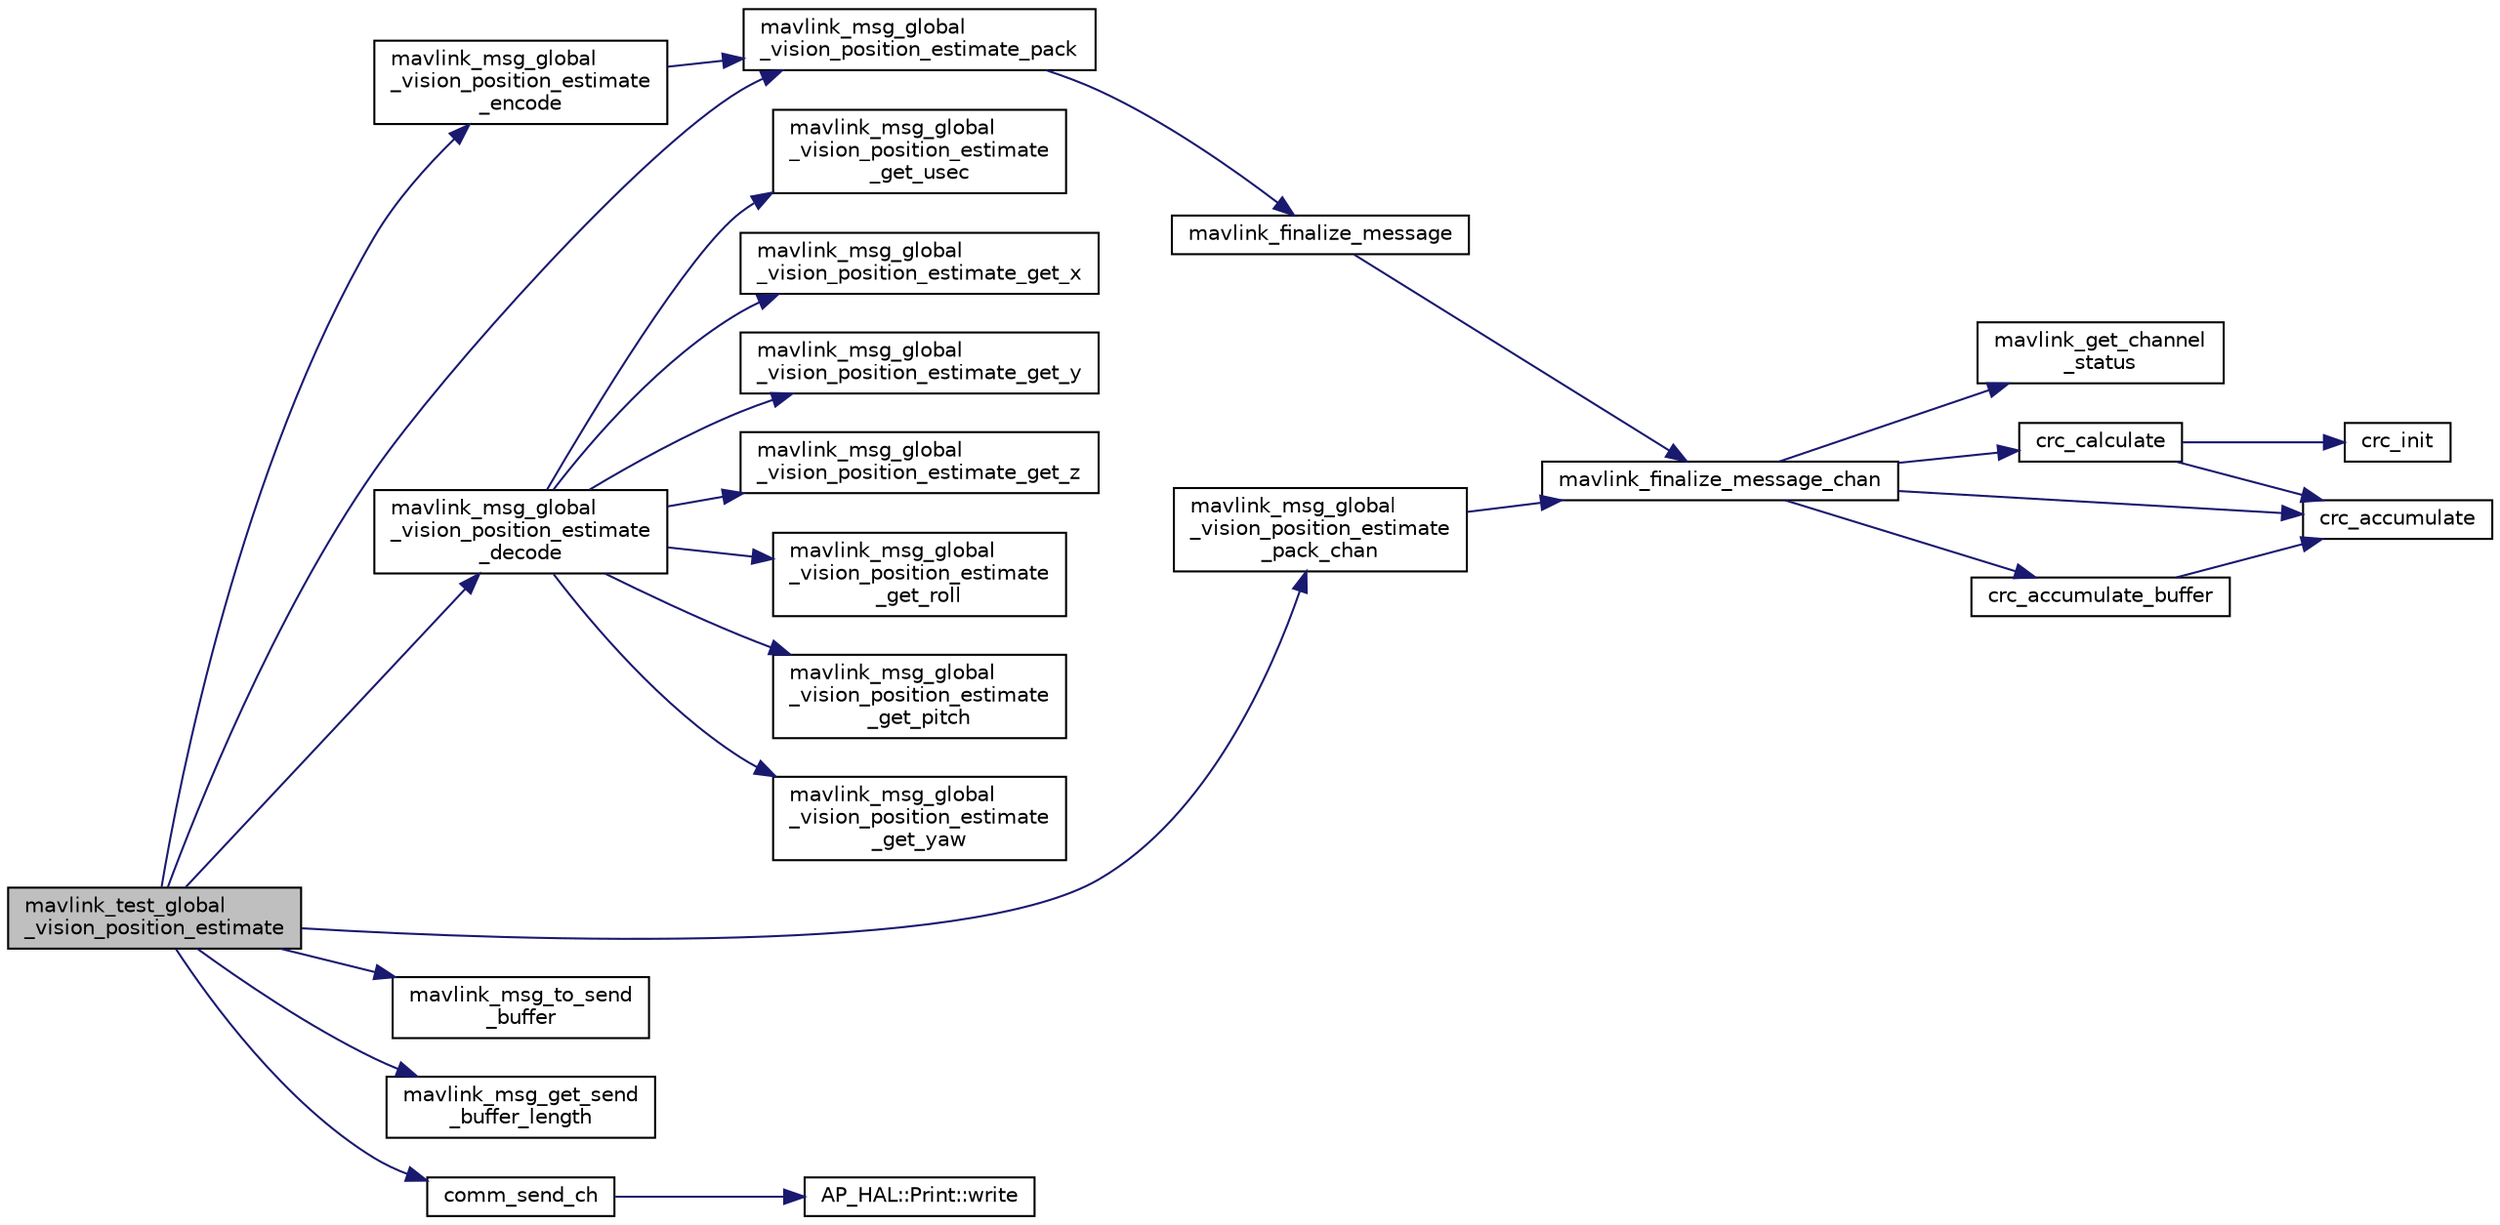 digraph "mavlink_test_global_vision_position_estimate"
{
 // INTERACTIVE_SVG=YES
  edge [fontname="Helvetica",fontsize="10",labelfontname="Helvetica",labelfontsize="10"];
  node [fontname="Helvetica",fontsize="10",shape=record];
  rankdir="LR";
  Node1 [label="mavlink_test_global\l_vision_position_estimate",height=0.2,width=0.4,color="black", fillcolor="grey75", style="filled", fontcolor="black"];
  Node1 -> Node2 [color="midnightblue",fontsize="10",style="solid",fontname="Helvetica"];
  Node2 [label="mavlink_msg_global\l_vision_position_estimate\l_encode",height=0.2,width=0.4,color="black", fillcolor="white", style="filled",URL="$mavlink__msg__global__vision__position__estimate_8h.html#ae2f9acbae6c02c4e409643af0ce0deaf",tooltip="Encode a global_vision_position_estimate struct. "];
  Node2 -> Node3 [color="midnightblue",fontsize="10",style="solid",fontname="Helvetica"];
  Node3 [label="mavlink_msg_global\l_vision_position_estimate_pack",height=0.2,width=0.4,color="black", fillcolor="white", style="filled",URL="$mavlink__msg__global__vision__position__estimate_8h.html#ad46a853e897b5e4daaf590a185bc177a",tooltip="Pack a global_vision_position_estimate message. "];
  Node3 -> Node4 [color="midnightblue",fontsize="10",style="solid",fontname="Helvetica"];
  Node4 [label="mavlink_finalize_message",height=0.2,width=0.4,color="black", fillcolor="white", style="filled",URL="$mavlink__helpers_8h.html#af3bea083c5ec83f5b6570b2bd4a817d0",tooltip="Finalize a MAVLink message with MAVLINK_COMM_0 as default channel. "];
  Node4 -> Node5 [color="midnightblue",fontsize="10",style="solid",fontname="Helvetica"];
  Node5 [label="mavlink_finalize_message_chan",height=0.2,width=0.4,color="black", fillcolor="white", style="filled",URL="$mavlink__helpers_8h.html#aa66131138fc02101dcc73b4b556ab422",tooltip="Finalize a MAVLink message with channel assignment. "];
  Node5 -> Node6 [color="midnightblue",fontsize="10",style="solid",fontname="Helvetica"];
  Node6 [label="mavlink_get_channel\l_status",height=0.2,width=0.4,color="black", fillcolor="white", style="filled",URL="$mavlink__helpers_8h.html#ac006d308067f48514ca5c0cf0b046c28"];
  Node5 -> Node7 [color="midnightblue",fontsize="10",style="solid",fontname="Helvetica"];
  Node7 [label="crc_calculate",height=0.2,width=0.4,color="black", fillcolor="white", style="filled",URL="$checksum_8h.html#ab4264eb7b9e22aabb5cc3191bce35f4c",tooltip="Calculates the X.25 checksum on a byte buffer. "];
  Node7 -> Node8 [color="midnightblue",fontsize="10",style="solid",fontname="Helvetica"];
  Node8 [label="crc_init",height=0.2,width=0.4,color="black", fillcolor="white", style="filled",URL="$checksum_8h.html#aee738f6e20d31b027afdd966c79befae",tooltip="Initiliaze the buffer for the X.25 CRC. "];
  Node7 -> Node9 [color="midnightblue",fontsize="10",style="solid",fontname="Helvetica"];
  Node9 [label="crc_accumulate",height=0.2,width=0.4,color="black", fillcolor="white", style="filled",URL="$checksum_8h.html#ade2bbc31cd3b5b6d839556f56de61957",tooltip="Accumulate the X.25 CRC by adding one char at a time. "];
  Node5 -> Node10 [color="midnightblue",fontsize="10",style="solid",fontname="Helvetica"];
  Node10 [label="crc_accumulate_buffer",height=0.2,width=0.4,color="black", fillcolor="white", style="filled",URL="$checksum_8h.html#abcbaa800e8fcbcdf9bb48168657fbefd",tooltip="Accumulate the X.25 CRC by adding an array of bytes. "];
  Node10 -> Node9 [color="midnightblue",fontsize="10",style="solid",fontname="Helvetica"];
  Node5 -> Node9 [color="midnightblue",fontsize="10",style="solid",fontname="Helvetica"];
  Node1 -> Node11 [color="midnightblue",fontsize="10",style="solid",fontname="Helvetica"];
  Node11 [label="mavlink_msg_global\l_vision_position_estimate\l_decode",height=0.2,width=0.4,color="black", fillcolor="white", style="filled",URL="$mavlink__msg__global__vision__position__estimate_8h.html#a22fcc785ddaac4975348ec9dc3181df1",tooltip="Decode a global_vision_position_estimate message into a struct. "];
  Node11 -> Node12 [color="midnightblue",fontsize="10",style="solid",fontname="Helvetica"];
  Node12 [label="mavlink_msg_global\l_vision_position_estimate\l_get_usec",height=0.2,width=0.4,color="black", fillcolor="white", style="filled",URL="$mavlink__msg__global__vision__position__estimate_8h.html#a56ac9b595b0b44ddf6dd2520a8542e9d",tooltip="Send a global_vision_position_estimate message. "];
  Node11 -> Node13 [color="midnightblue",fontsize="10",style="solid",fontname="Helvetica"];
  Node13 [label="mavlink_msg_global\l_vision_position_estimate_get_x",height=0.2,width=0.4,color="black", fillcolor="white", style="filled",URL="$mavlink__msg__global__vision__position__estimate_8h.html#a6b19df8af48de4ab271b21e57b6a5add",tooltip="Get field x from global_vision_position_estimate message. "];
  Node11 -> Node14 [color="midnightblue",fontsize="10",style="solid",fontname="Helvetica"];
  Node14 [label="mavlink_msg_global\l_vision_position_estimate_get_y",height=0.2,width=0.4,color="black", fillcolor="white", style="filled",URL="$mavlink__msg__global__vision__position__estimate_8h.html#ac4ddd1ec739d6182cfe77a9a4005fe0f",tooltip="Get field y from global_vision_position_estimate message. "];
  Node11 -> Node15 [color="midnightblue",fontsize="10",style="solid",fontname="Helvetica"];
  Node15 [label="mavlink_msg_global\l_vision_position_estimate_get_z",height=0.2,width=0.4,color="black", fillcolor="white", style="filled",URL="$mavlink__msg__global__vision__position__estimate_8h.html#a92477c034961e53a1e3fdebd3a9254b7",tooltip="Get field z from global_vision_position_estimate message. "];
  Node11 -> Node16 [color="midnightblue",fontsize="10",style="solid",fontname="Helvetica"];
  Node16 [label="mavlink_msg_global\l_vision_position_estimate\l_get_roll",height=0.2,width=0.4,color="black", fillcolor="white", style="filled",URL="$mavlink__msg__global__vision__position__estimate_8h.html#ac597c6e3c20b0697cd2a5bb2dec8ce70",tooltip="Get field roll from global_vision_position_estimate message. "];
  Node11 -> Node17 [color="midnightblue",fontsize="10",style="solid",fontname="Helvetica"];
  Node17 [label="mavlink_msg_global\l_vision_position_estimate\l_get_pitch",height=0.2,width=0.4,color="black", fillcolor="white", style="filled",URL="$mavlink__msg__global__vision__position__estimate_8h.html#a232414c6244f1990710db7f0ec4d030f",tooltip="Get field pitch from global_vision_position_estimate message. "];
  Node11 -> Node18 [color="midnightblue",fontsize="10",style="solid",fontname="Helvetica"];
  Node18 [label="mavlink_msg_global\l_vision_position_estimate\l_get_yaw",height=0.2,width=0.4,color="black", fillcolor="white", style="filled",URL="$mavlink__msg__global__vision__position__estimate_8h.html#aec39d4c6f6c4fe19fd1f941fd2466c1b",tooltip="Get field yaw from global_vision_position_estimate message. "];
  Node1 -> Node3 [color="midnightblue",fontsize="10",style="solid",fontname="Helvetica"];
  Node1 -> Node19 [color="midnightblue",fontsize="10",style="solid",fontname="Helvetica"];
  Node19 [label="mavlink_msg_global\l_vision_position_estimate\l_pack_chan",height=0.2,width=0.4,color="black", fillcolor="white", style="filled",URL="$mavlink__msg__global__vision__position__estimate_8h.html#afe36aec14232d303f341ceb4e6405490",tooltip="Pack a global_vision_position_estimate message on a channel. "];
  Node19 -> Node5 [color="midnightblue",fontsize="10",style="solid",fontname="Helvetica"];
  Node1 -> Node20 [color="midnightblue",fontsize="10",style="solid",fontname="Helvetica"];
  Node20 [label="mavlink_msg_to_send\l_buffer",height=0.2,width=0.4,color="black", fillcolor="white", style="filled",URL="$mavlink__helpers_8h.html#afea0a9befa84822fd62c2899ea0d849e",tooltip="Pack a message to send it over a serial byte stream. "];
  Node1 -> Node21 [color="midnightblue",fontsize="10",style="solid",fontname="Helvetica"];
  Node21 [label="mavlink_msg_get_send\l_buffer_length",height=0.2,width=0.4,color="black", fillcolor="white", style="filled",URL="$protocol_8h.html#aa86c08f27aabb7a2e12a67f189f590c8",tooltip="Get the required buffer size for this message. "];
  Node1 -> Node22 [color="midnightblue",fontsize="10",style="solid",fontname="Helvetica"];
  Node22 [label="comm_send_ch",height=0.2,width=0.4,color="black", fillcolor="white", style="filled",URL="$GCS__MAVLink_8h.html#ab753873a1ee10adedd0ce246311468f8"];
  Node22 -> Node23 [color="midnightblue",fontsize="10",style="solid",fontname="Helvetica"];
  Node23 [label="AP_HAL::Print::write",height=0.2,width=0.4,color="black", fillcolor="white", style="filled",URL="$classAP__HAL_1_1Print.html#acc65391952a43334f8f5c9bef341f501"];
}
